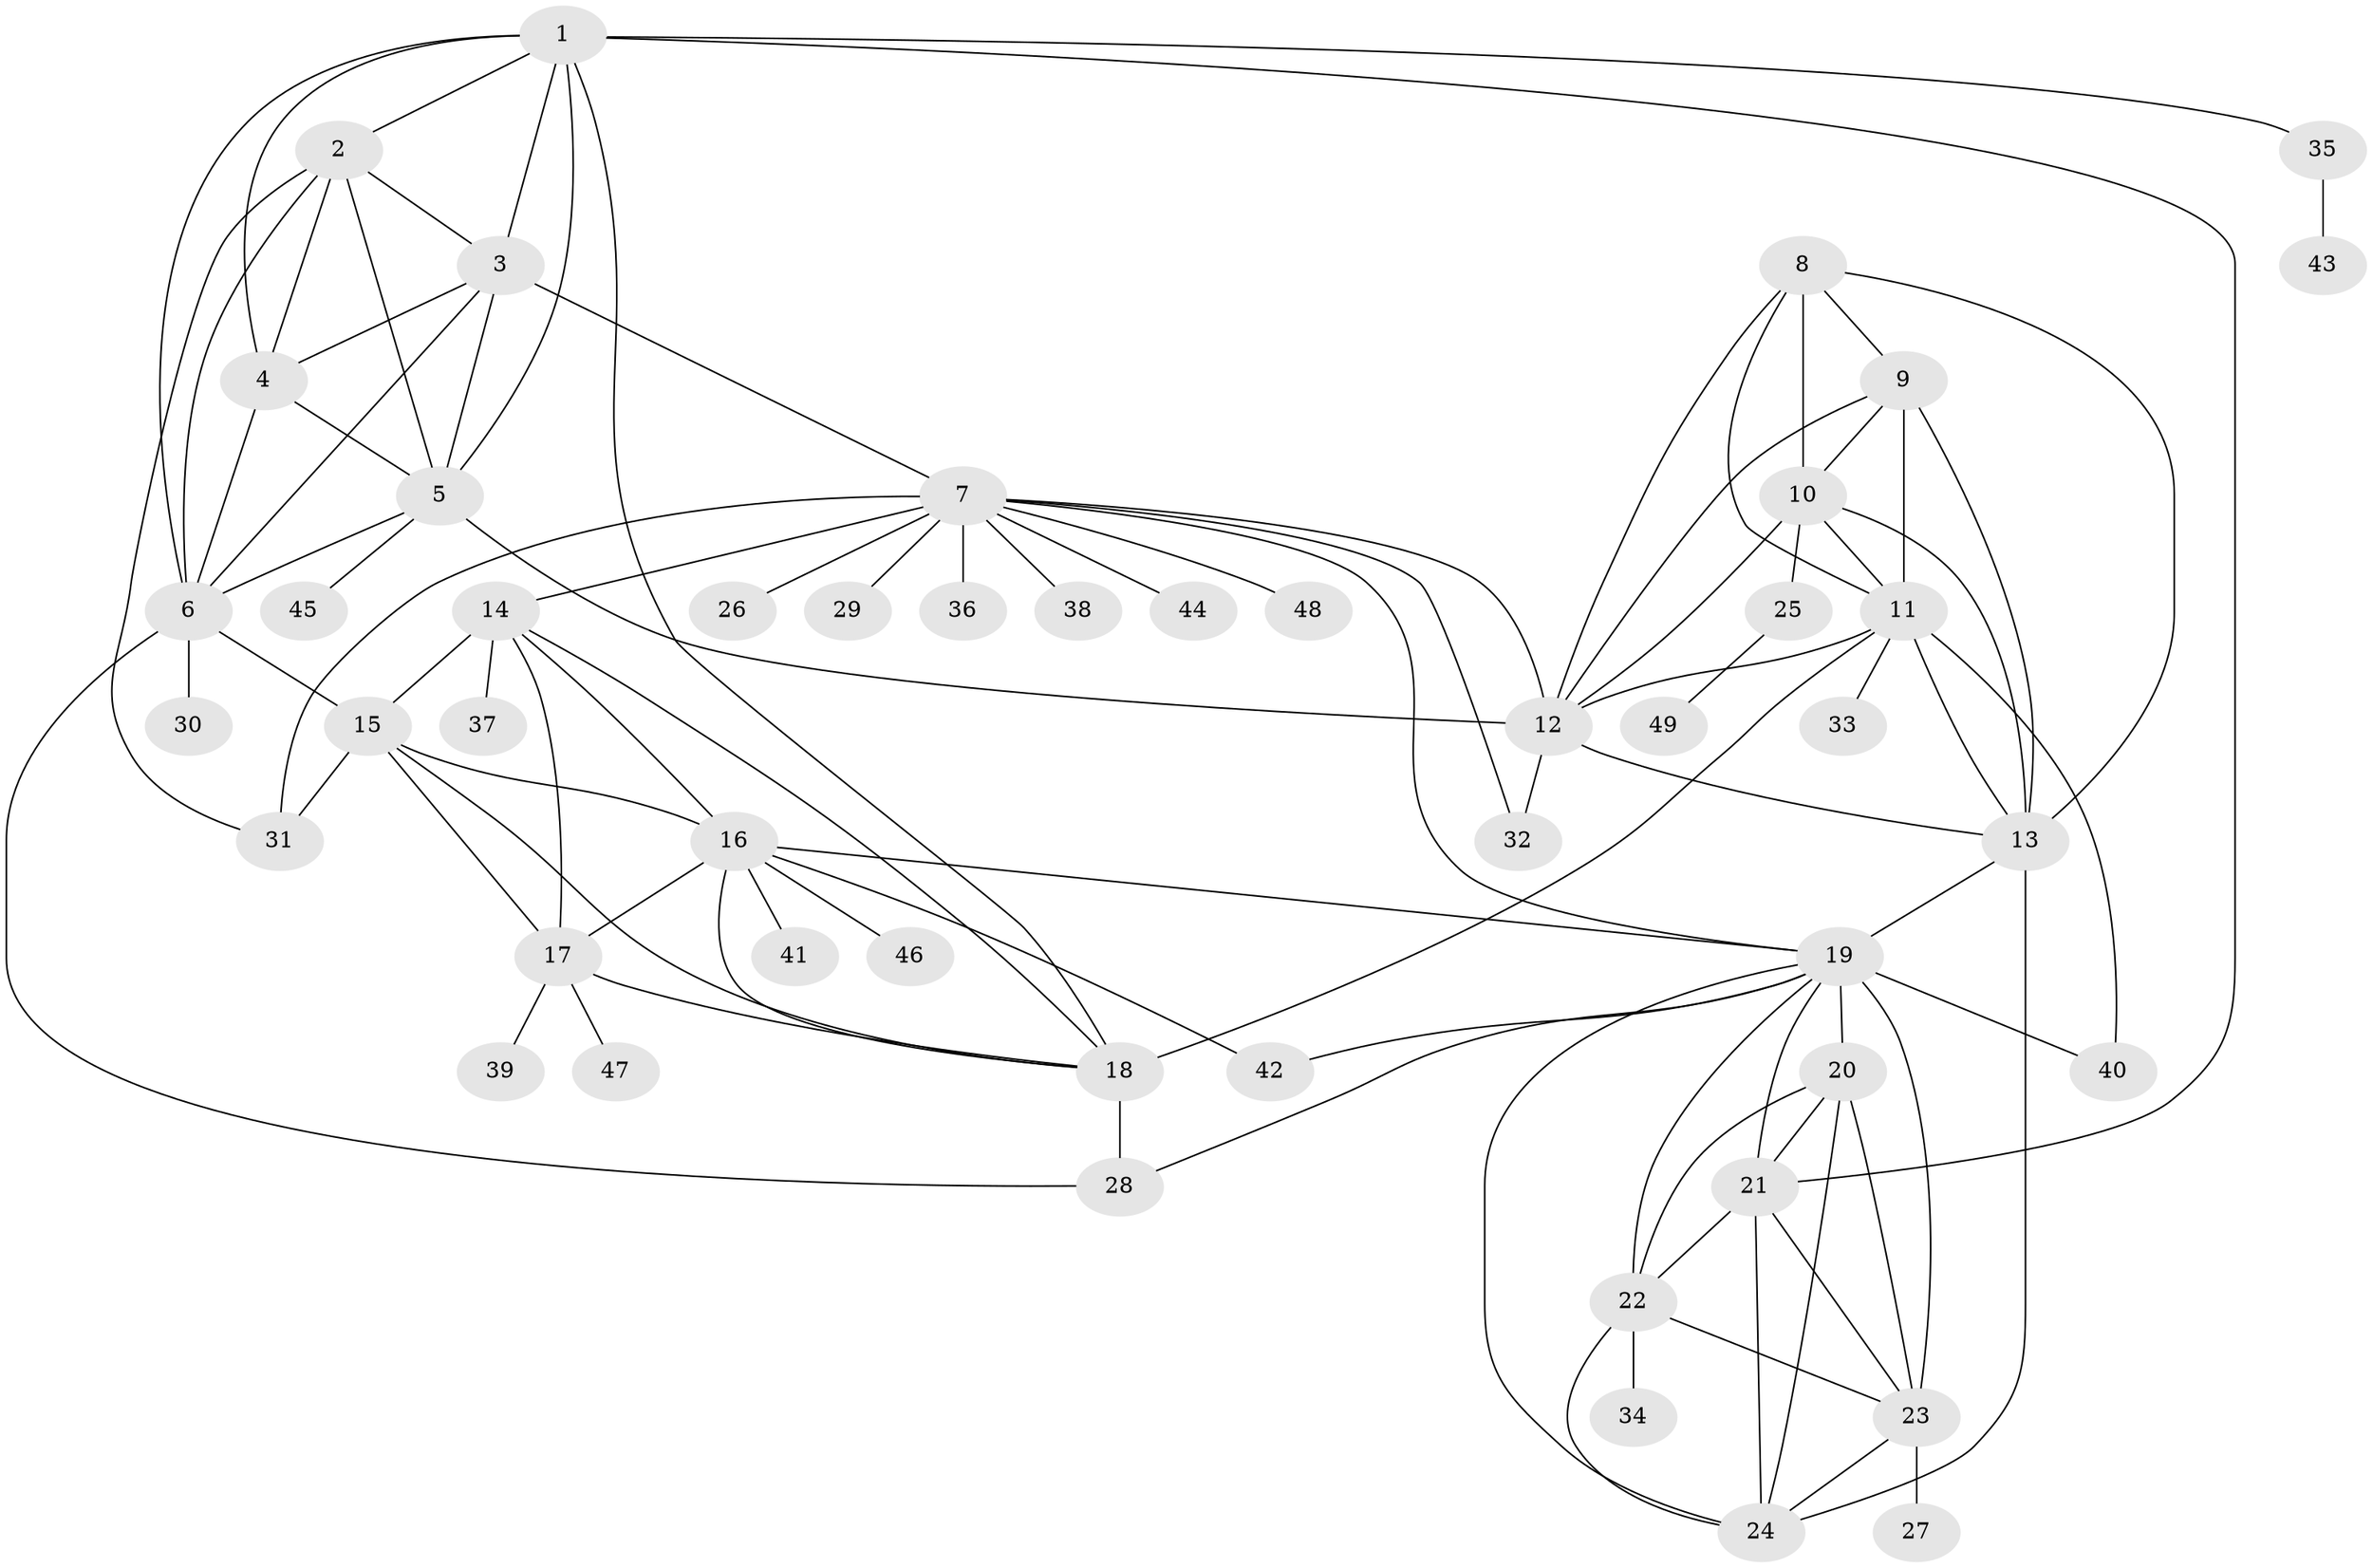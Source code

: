 // original degree distribution, {10: 0.049586776859504134, 5: 0.01652892561983471, 9: 0.04132231404958678, 8: 0.04132231404958678, 7: 0.03305785123966942, 6: 0.04132231404958678, 13: 0.008264462809917356, 12: 0.01652892561983471, 2: 0.19008264462809918, 1: 0.5371900826446281, 4: 0.01652892561983471, 3: 0.008264462809917356}
// Generated by graph-tools (version 1.1) at 2025/52/03/04/25 22:52:39]
// undirected, 49 vertices, 99 edges
graph export_dot {
  node [color=gray90,style=filled];
  1;
  2;
  3;
  4;
  5;
  6;
  7;
  8;
  9;
  10;
  11;
  12;
  13;
  14;
  15;
  16;
  17;
  18;
  19;
  20;
  21;
  22;
  23;
  24;
  25;
  26;
  27;
  28;
  29;
  30;
  31;
  32;
  33;
  34;
  35;
  36;
  37;
  38;
  39;
  40;
  41;
  42;
  43;
  44;
  45;
  46;
  47;
  48;
  49;
  1 -- 2 [weight=1.0];
  1 -- 3 [weight=1.0];
  1 -- 4 [weight=1.0];
  1 -- 5 [weight=1.0];
  1 -- 6 [weight=1.0];
  1 -- 18 [weight=1.0];
  1 -- 21 [weight=1.0];
  1 -- 35 [weight=1.0];
  2 -- 3 [weight=1.0];
  2 -- 4 [weight=3.0];
  2 -- 5 [weight=1.0];
  2 -- 6 [weight=1.0];
  2 -- 31 [weight=1.0];
  3 -- 4 [weight=1.0];
  3 -- 5 [weight=1.0];
  3 -- 6 [weight=1.0];
  3 -- 7 [weight=1.0];
  4 -- 5 [weight=1.0];
  4 -- 6 [weight=1.0];
  5 -- 6 [weight=1.0];
  5 -- 12 [weight=1.0];
  5 -- 45 [weight=1.0];
  6 -- 15 [weight=1.0];
  6 -- 28 [weight=1.0];
  6 -- 30 [weight=1.0];
  7 -- 12 [weight=1.0];
  7 -- 14 [weight=1.0];
  7 -- 19 [weight=1.0];
  7 -- 26 [weight=1.0];
  7 -- 29 [weight=2.0];
  7 -- 31 [weight=1.0];
  7 -- 32 [weight=1.0];
  7 -- 36 [weight=2.0];
  7 -- 38 [weight=1.0];
  7 -- 44 [weight=1.0];
  7 -- 48 [weight=1.0];
  8 -- 9 [weight=1.0];
  8 -- 10 [weight=1.0];
  8 -- 11 [weight=1.0];
  8 -- 12 [weight=1.0];
  8 -- 13 [weight=1.0];
  9 -- 10 [weight=1.0];
  9 -- 11 [weight=1.0];
  9 -- 12 [weight=1.0];
  9 -- 13 [weight=3.0];
  10 -- 11 [weight=1.0];
  10 -- 12 [weight=1.0];
  10 -- 13 [weight=1.0];
  10 -- 25 [weight=4.0];
  11 -- 12 [weight=1.0];
  11 -- 13 [weight=1.0];
  11 -- 18 [weight=5.0];
  11 -- 33 [weight=1.0];
  11 -- 40 [weight=1.0];
  12 -- 13 [weight=1.0];
  12 -- 32 [weight=1.0];
  13 -- 19 [weight=1.0];
  13 -- 24 [weight=1.0];
  14 -- 15 [weight=2.0];
  14 -- 16 [weight=2.0];
  14 -- 17 [weight=4.0];
  14 -- 18 [weight=2.0];
  14 -- 37 [weight=1.0];
  15 -- 16 [weight=1.0];
  15 -- 17 [weight=1.0];
  15 -- 18 [weight=1.0];
  15 -- 31 [weight=1.0];
  16 -- 17 [weight=1.0];
  16 -- 18 [weight=1.0];
  16 -- 19 [weight=1.0];
  16 -- 41 [weight=1.0];
  16 -- 42 [weight=1.0];
  16 -- 46 [weight=1.0];
  17 -- 18 [weight=1.0];
  17 -- 39 [weight=1.0];
  17 -- 47 [weight=1.0];
  18 -- 28 [weight=2.0];
  19 -- 20 [weight=1.0];
  19 -- 21 [weight=1.0];
  19 -- 22 [weight=1.0];
  19 -- 23 [weight=1.0];
  19 -- 24 [weight=1.0];
  19 -- 28 [weight=1.0];
  19 -- 40 [weight=1.0];
  19 -- 42 [weight=1.0];
  20 -- 21 [weight=1.0];
  20 -- 22 [weight=1.0];
  20 -- 23 [weight=1.0];
  20 -- 24 [weight=1.0];
  21 -- 22 [weight=1.0];
  21 -- 23 [weight=1.0];
  21 -- 24 [weight=1.0];
  22 -- 23 [weight=1.0];
  22 -- 24 [weight=1.0];
  22 -- 34 [weight=4.0];
  23 -- 24 [weight=1.0];
  23 -- 27 [weight=4.0];
  25 -- 49 [weight=1.0];
  35 -- 43 [weight=2.0];
}

